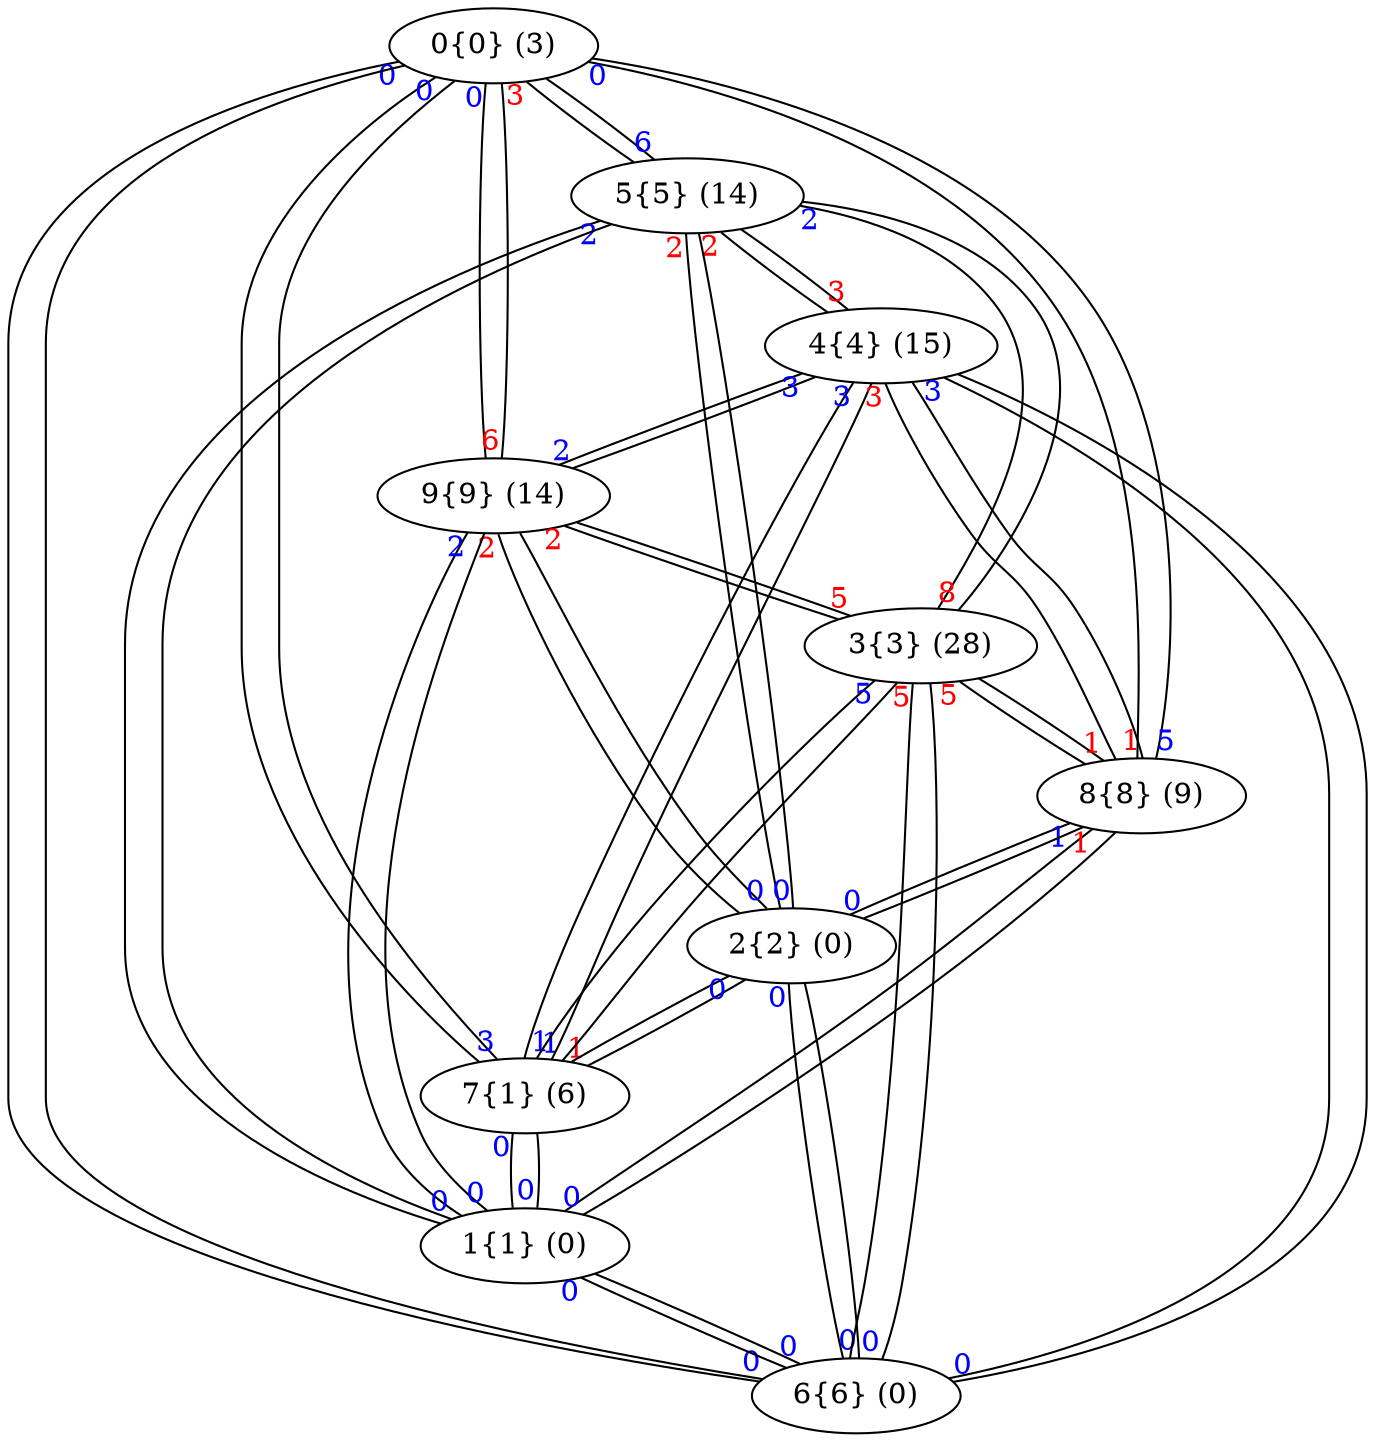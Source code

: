 graph G {
	0 [label = "0{0} (3)"]
		0 -- 5 [taillabel = "3" fontcolor = "red"]
		0 -- 6 [taillabel = "0" fontcolor = "blue"]
		0 -- 7 [taillabel = "0" fontcolor = "blue"]
		0 -- 8 [taillabel = "0" fontcolor = "blue"]
		0 -- 9 [taillabel = "0" fontcolor = "blue"]
	1 [label = "1{1} (0)"]
		1 -- 5 [taillabel = "0" fontcolor = "blue"]
		1 -- 6 [taillabel = "0" fontcolor = "blue"]
		1 -- 7 [taillabel = "0" fontcolor = "blue"]
		1 -- 8 [taillabel = "0" fontcolor = "blue"]
		1 -- 9 [taillabel = "0" fontcolor = "blue"]
	2 [label = "2{2} (0)"]
		2 -- 5 [taillabel = "0" fontcolor = "blue"]
		2 -- 6 [taillabel = "0" fontcolor = "blue"]
		2 -- 7 [taillabel = "0" fontcolor = "blue"]
		2 -- 8 [taillabel = "0" fontcolor = "blue"]
		2 -- 9 [taillabel = "0" fontcolor = "blue"]
	3 [label = "3{3} (28)"]
		3 -- 5 [taillabel = "8" fontcolor = "red"]
		3 -- 6 [taillabel = "5" fontcolor = "red"]
		3 -- 7 [taillabel = "5" fontcolor = "blue"]
		3 -- 8 [taillabel = "5" fontcolor = "red"]
		3 -- 9 [taillabel = "5" fontcolor = "red"]
	4 [label = "4{4} (15)"]
		4 -- 5 [taillabel = "3" fontcolor = "red"]
		4 -- 6 [taillabel = "3" fontcolor = "blue"]
		4 -- 7 [taillabel = "3" fontcolor = "blue"]
		4 -- 8 [taillabel = "3" fontcolor = "red"]
		4 -- 9 [taillabel = "3" fontcolor = "blue"]
	5 [label = "5{5} (14)"]
		5 -- 0 [taillabel = "6" fontcolor = "blue"]
		5 -- 1 [taillabel = "2" fontcolor = "blue"]
		5 -- 2 [taillabel = "2" fontcolor = "red"]
		5 -- 3 [taillabel = "2" fontcolor = "blue"]
		5 -- 4 [taillabel = "2" fontcolor = "red"]
	6 [label = "6{6} (0)"]
		6 -- 0 [taillabel = "0" fontcolor = "blue"]
		6 -- 1 [taillabel = "0" fontcolor = "blue"]
		6 -- 2 [taillabel = "0" fontcolor = "blue"]
		6 -- 3 [taillabel = "0" fontcolor = "blue"]
		6 -- 4 [taillabel = "0" fontcolor = "blue"]
	7 [label = "7{1} (6)"]
		7 -- 0 [taillabel = "3" fontcolor = "blue"]
		7 -- 1 [taillabel = "0" fontcolor = "blue"]
		7 -- 2 [taillabel = "1" fontcolor = "red"]
		7 -- 3 [taillabel = "1" fontcolor = "blue"]
		7 -- 4 [taillabel = "1" fontcolor = "blue"]
	8 [label = "8{8} (9)"]
		8 -- 0 [taillabel = "5" fontcolor = "blue"]
		8 -- 1 [taillabel = "1" fontcolor = "red"]
		8 -- 2 [taillabel = "1" fontcolor = "blue"]
		8 -- 3 [taillabel = "1" fontcolor = "red"]
		8 -- 4 [taillabel = "1" fontcolor = "red"]
	9 [label = "9{9} (14)"]
		9 -- 0 [taillabel = "6" fontcolor = "red"]
		9 -- 1 [taillabel = "2" fontcolor = "blue"]
		9 -- 2 [taillabel = "2" fontcolor = "red"]
		9 -- 3 [taillabel = "2" fontcolor = "red"]
		9 -- 4 [taillabel = "2" fontcolor = "blue"]
	sep = 1
	overlap = false
	splines = true
}
